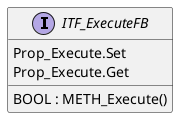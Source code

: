 @startuml ITF_ExecuteFB
    Interface ITF_ExecuteFB{
        Prop_Execute.Set
        Prop_Execute.Get
        BOOL : METH_Execute()
    }
@enduml
